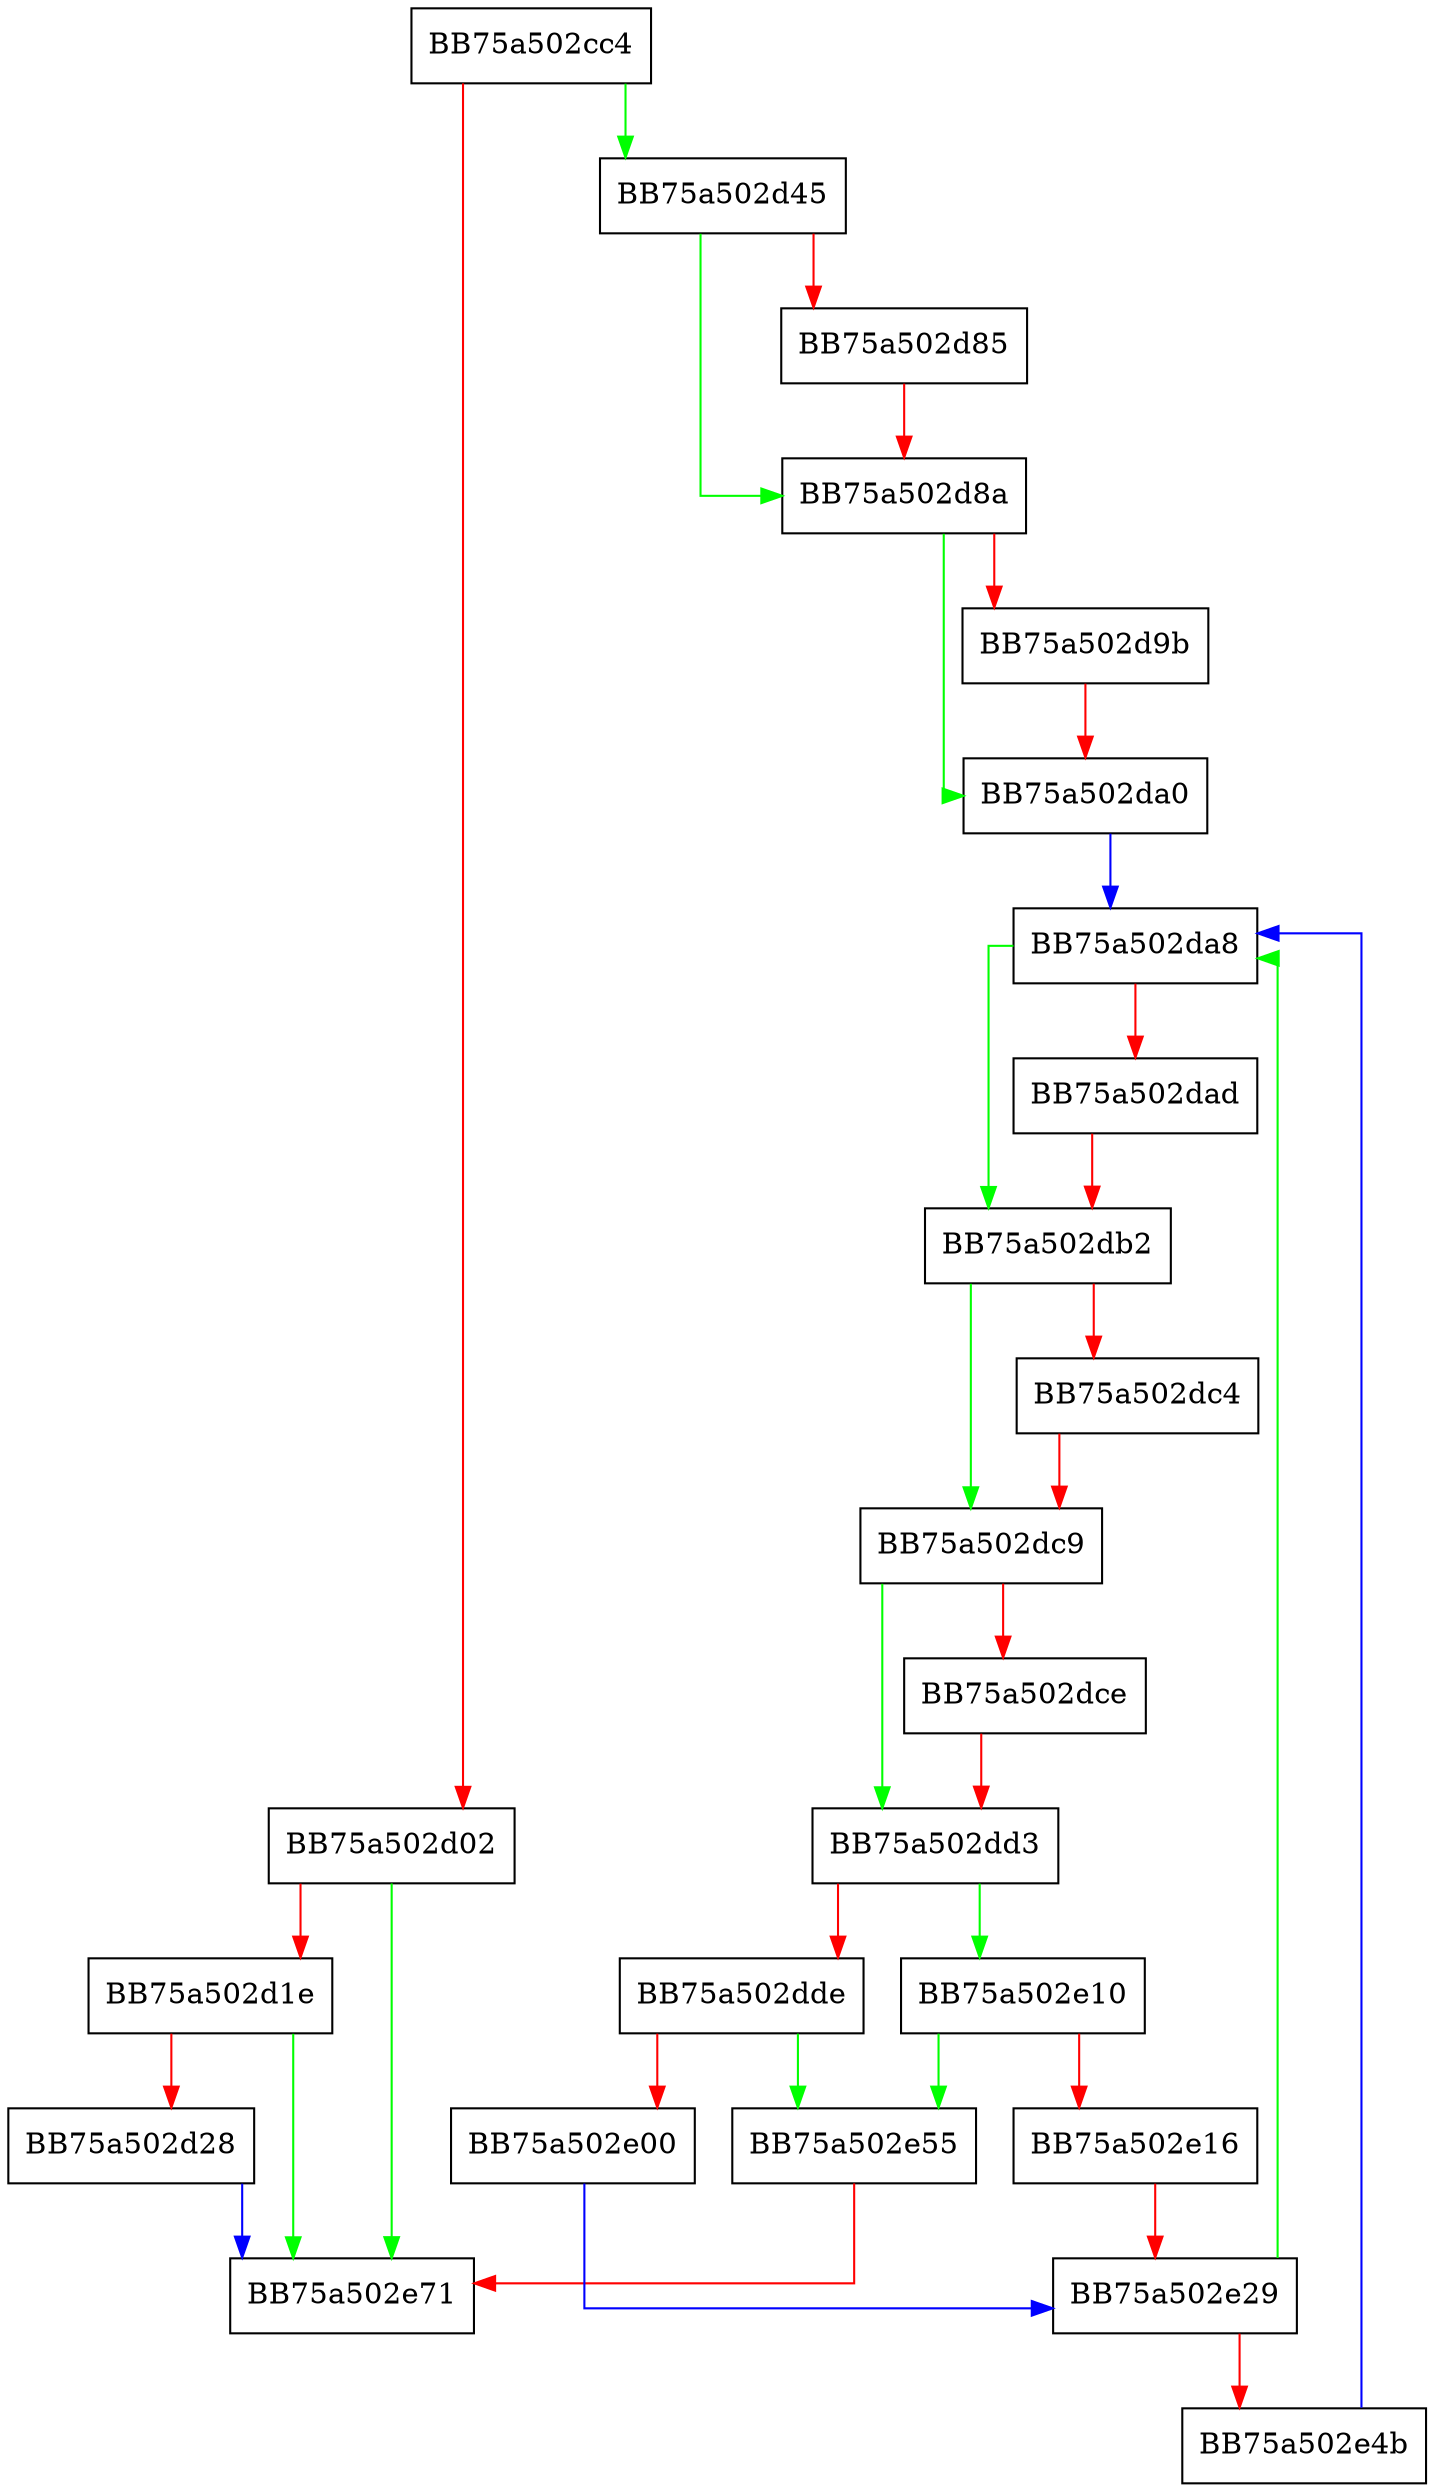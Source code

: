 digraph RemoveBreakpoint {
  node [shape="box"];
  graph [splines=ortho];
  BB75a502cc4 -> BB75a502d45 [color="green"];
  BB75a502cc4 -> BB75a502d02 [color="red"];
  BB75a502d02 -> BB75a502e71 [color="green"];
  BB75a502d02 -> BB75a502d1e [color="red"];
  BB75a502d1e -> BB75a502e71 [color="green"];
  BB75a502d1e -> BB75a502d28 [color="red"];
  BB75a502d28 -> BB75a502e71 [color="blue"];
  BB75a502d45 -> BB75a502d8a [color="green"];
  BB75a502d45 -> BB75a502d85 [color="red"];
  BB75a502d85 -> BB75a502d8a [color="red"];
  BB75a502d8a -> BB75a502da0 [color="green"];
  BB75a502d8a -> BB75a502d9b [color="red"];
  BB75a502d9b -> BB75a502da0 [color="red"];
  BB75a502da0 -> BB75a502da8 [color="blue"];
  BB75a502da8 -> BB75a502db2 [color="green"];
  BB75a502da8 -> BB75a502dad [color="red"];
  BB75a502dad -> BB75a502db2 [color="red"];
  BB75a502db2 -> BB75a502dc9 [color="green"];
  BB75a502db2 -> BB75a502dc4 [color="red"];
  BB75a502dc4 -> BB75a502dc9 [color="red"];
  BB75a502dc9 -> BB75a502dd3 [color="green"];
  BB75a502dc9 -> BB75a502dce [color="red"];
  BB75a502dce -> BB75a502dd3 [color="red"];
  BB75a502dd3 -> BB75a502e10 [color="green"];
  BB75a502dd3 -> BB75a502dde [color="red"];
  BB75a502dde -> BB75a502e55 [color="green"];
  BB75a502dde -> BB75a502e00 [color="red"];
  BB75a502e00 -> BB75a502e29 [color="blue"];
  BB75a502e10 -> BB75a502e55 [color="green"];
  BB75a502e10 -> BB75a502e16 [color="red"];
  BB75a502e16 -> BB75a502e29 [color="red"];
  BB75a502e29 -> BB75a502da8 [color="green"];
  BB75a502e29 -> BB75a502e4b [color="red"];
  BB75a502e4b -> BB75a502da8 [color="blue"];
  BB75a502e55 -> BB75a502e71 [color="red"];
}